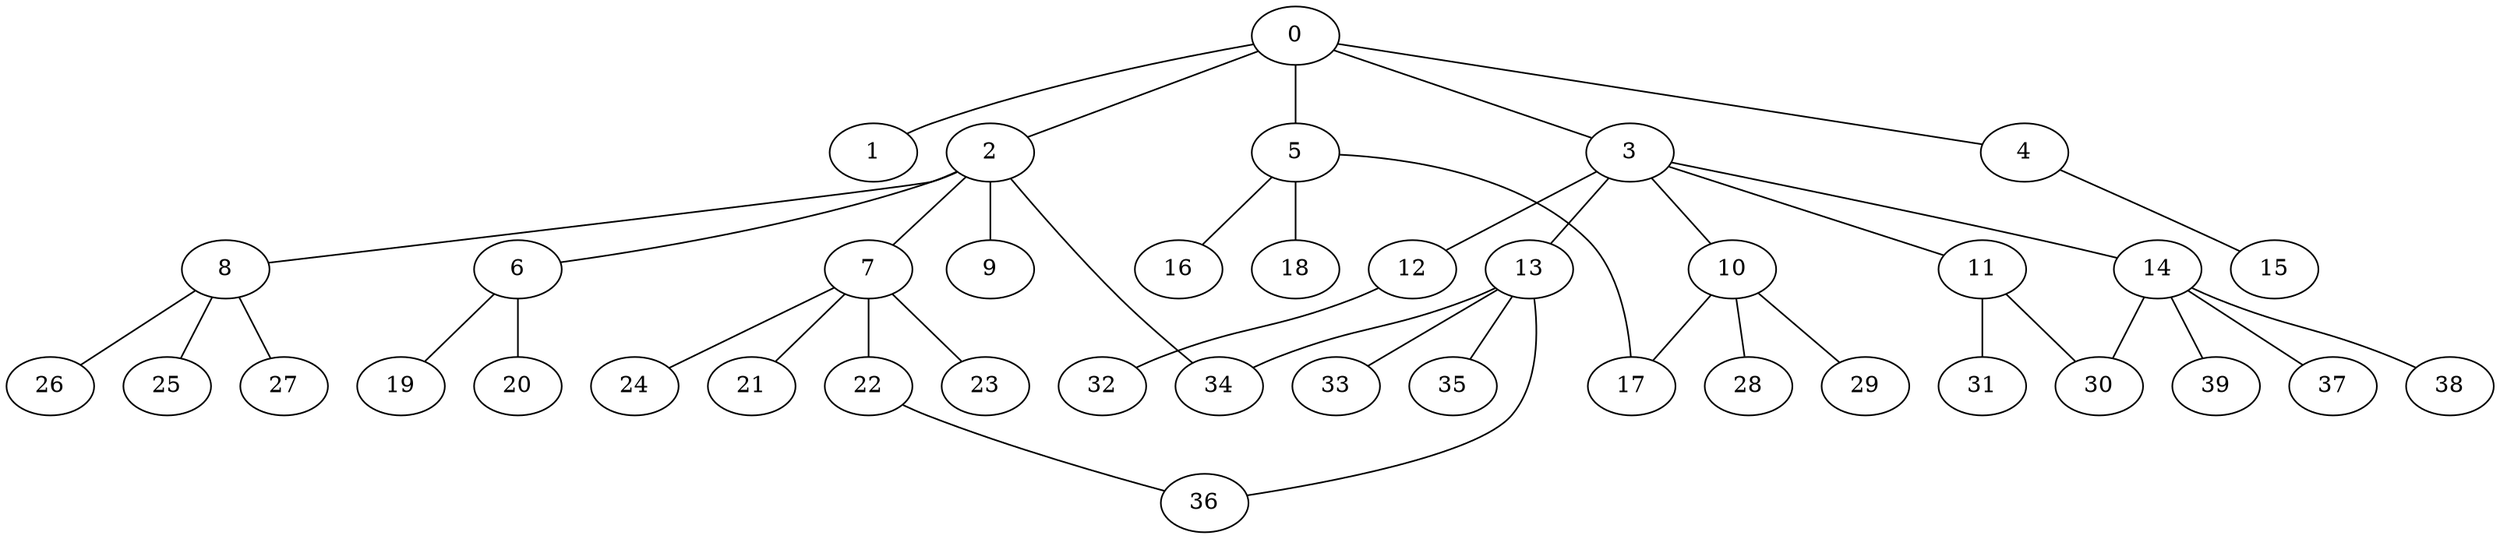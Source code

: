 
graph graphname {
    0 -- 1
0 -- 2
0 -- 3
0 -- 4
0 -- 5
2 -- 8
2 -- 9
2 -- 6
2 -- 7
2 -- 34
3 -- 10
3 -- 11
3 -- 12
3 -- 13
3 -- 14
4 -- 15
5 -- 16
5 -- 18
5 -- 17
6 -- 19
6 -- 20
7 -- 24
7 -- 21
7 -- 22
7 -- 23
8 -- 25
8 -- 27
8 -- 26
10 -- 28
10 -- 29
10 -- 17
11 -- 30
11 -- 31
12 -- 32
13 -- 33
13 -- 34
13 -- 36
13 -- 35
14 -- 37
14 -- 38
14 -- 39
14 -- 30
22 -- 36

}
